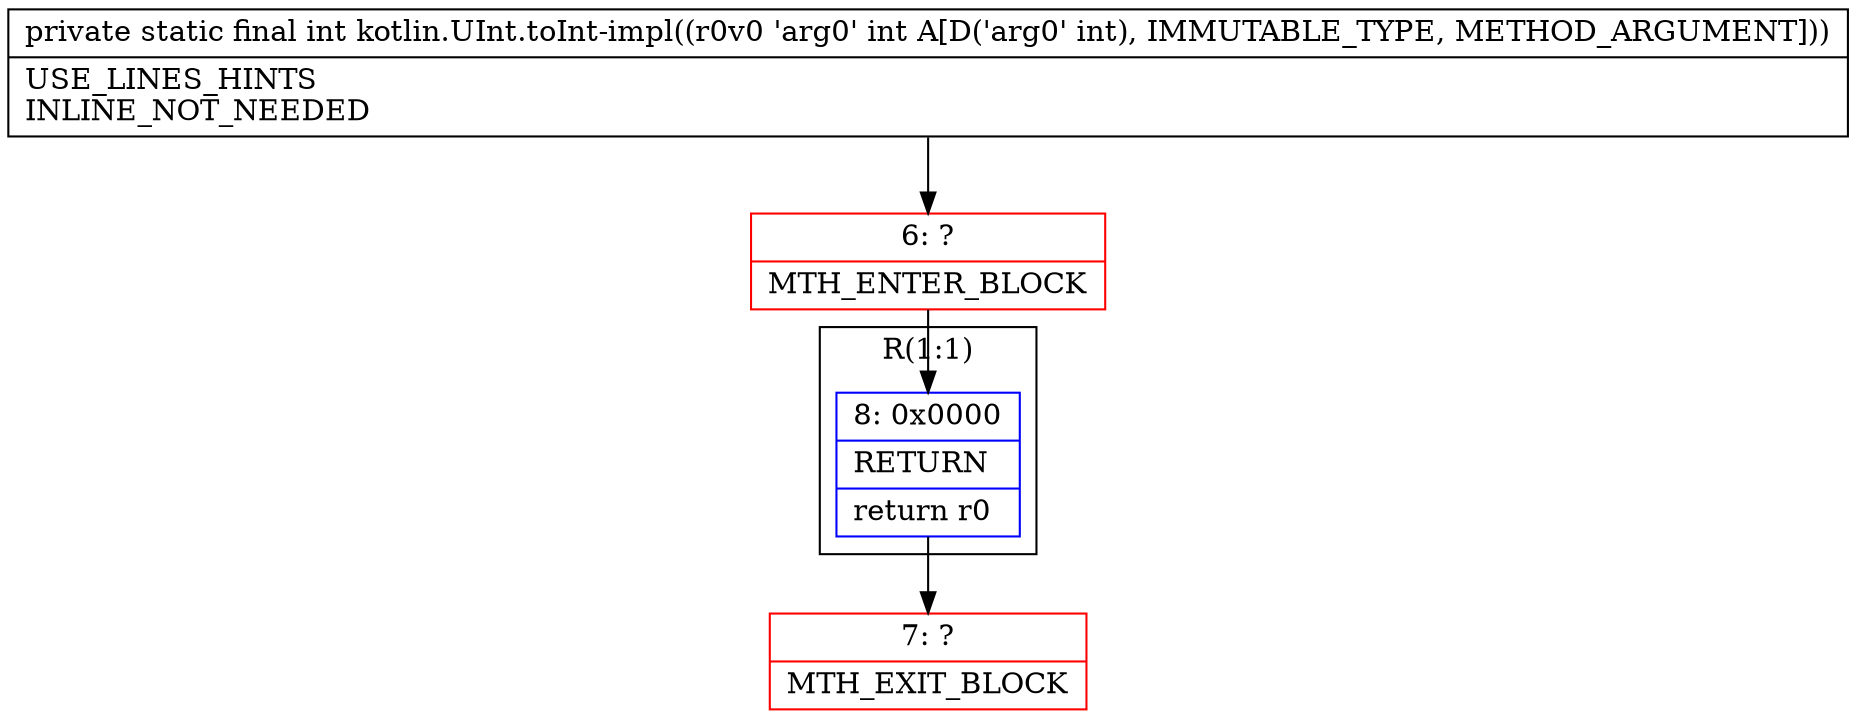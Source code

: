 digraph "CFG forkotlin.UInt.toInt\-impl(I)I" {
subgraph cluster_Region_958739899 {
label = "R(1:1)";
node [shape=record,color=blue];
Node_8 [shape=record,label="{8\:\ 0x0000|RETURN\l|return r0\l}"];
}
Node_6 [shape=record,color=red,label="{6\:\ ?|MTH_ENTER_BLOCK\l}"];
Node_7 [shape=record,color=red,label="{7\:\ ?|MTH_EXIT_BLOCK\l}"];
MethodNode[shape=record,label="{private static final int kotlin.UInt.toInt\-impl((r0v0 'arg0' int A[D('arg0' int), IMMUTABLE_TYPE, METHOD_ARGUMENT]))  | USE_LINES_HINTS\lINLINE_NOT_NEEDED\l}"];
MethodNode -> Node_6;Node_8 -> Node_7;
Node_6 -> Node_8;
}

